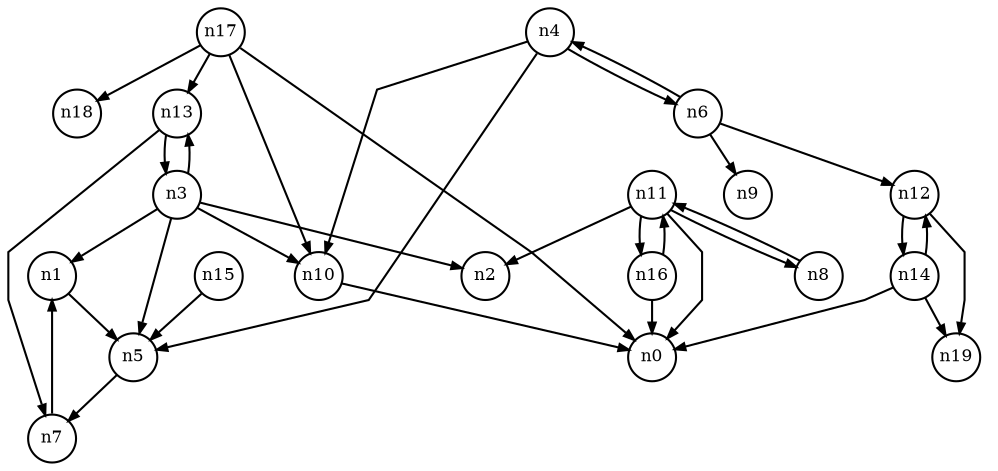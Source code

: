 digraph G{
splines=polyline;
ranksep=0.22;
nodesep=0.22;
nodesize=0.16;
fontsize=8
edge [arrowsize=0.5]
node [fontsize=8 shape=circle width=0.32 fixedsize=shape];

n1 -> n5
n3 -> n1
n3 -> n2
n3 -> n5
n3 -> n10
n3 -> n13
n5 -> n7
n10 -> n0
n13 -> n7
n13 -> n3
n4 -> n5
n4 -> n10
n4 -> n6
n7 -> n1
n6 -> n4
n6 -> n9
n6 -> n12
n12 -> n19
n12 -> n14
n11 -> n0
n11 -> n2
n11 -> n8
n11 -> n16
n8 -> n11
n14 -> n0
n14 -> n12
n14 -> n19
n15 -> n5
n16 -> n0
n16 -> n11
n17 -> n0
n17 -> n10
n17 -> n13
n17 -> n18
}
